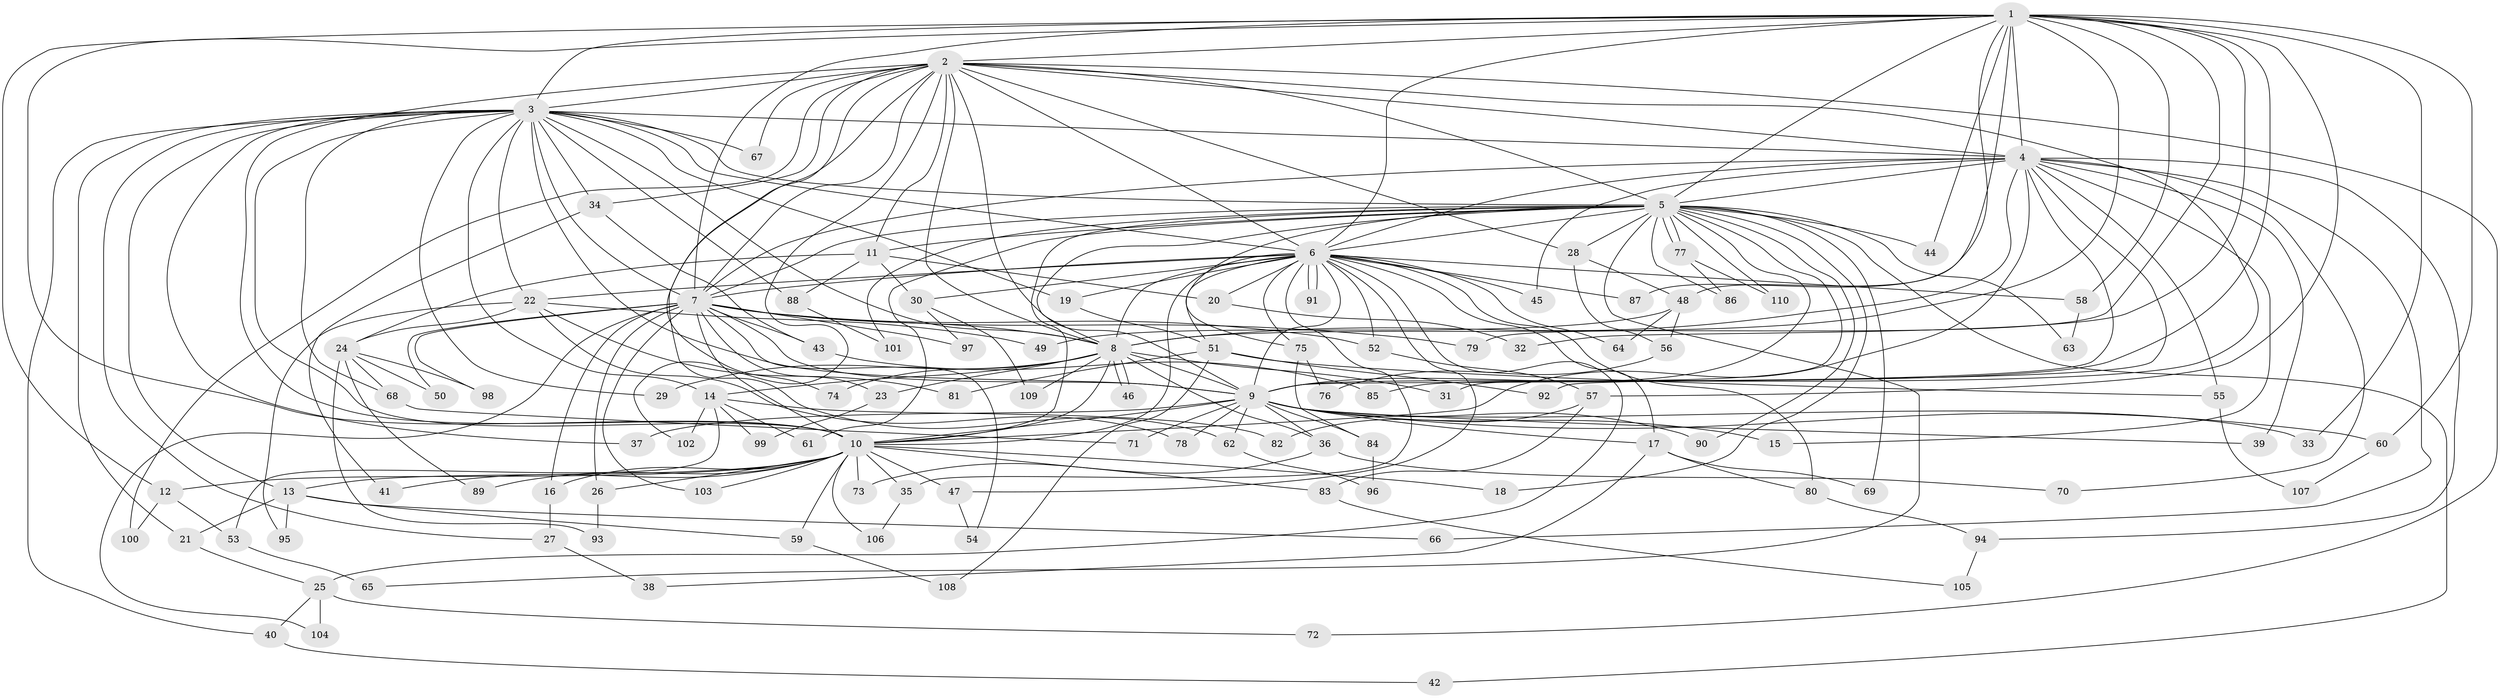 // coarse degree distribution, {18: 0.025974025974025976, 26: 0.025974025974025976, 15: 0.012987012987012988, 20: 0.025974025974025976, 19: 0.012987012987012988, 16: 0.012987012987012988, 5: 0.03896103896103896, 4: 0.09090909090909091, 6: 0.025974025974025976, 2: 0.45454545454545453, 3: 0.23376623376623376, 7: 0.025974025974025976, 1: 0.012987012987012988}
// Generated by graph-tools (version 1.1) at 2025/17/03/04/25 18:17:15]
// undirected, 110 vertices, 245 edges
graph export_dot {
graph [start="1"]
  node [color=gray90,style=filled];
  1;
  2;
  3;
  4;
  5;
  6;
  7;
  8;
  9;
  10;
  11;
  12;
  13;
  14;
  15;
  16;
  17;
  18;
  19;
  20;
  21;
  22;
  23;
  24;
  25;
  26;
  27;
  28;
  29;
  30;
  31;
  32;
  33;
  34;
  35;
  36;
  37;
  38;
  39;
  40;
  41;
  42;
  43;
  44;
  45;
  46;
  47;
  48;
  49;
  50;
  51;
  52;
  53;
  54;
  55;
  56;
  57;
  58;
  59;
  60;
  61;
  62;
  63;
  64;
  65;
  66;
  67;
  68;
  69;
  70;
  71;
  72;
  73;
  74;
  75;
  76;
  77;
  78;
  79;
  80;
  81;
  82;
  83;
  84;
  85;
  86;
  87;
  88;
  89;
  90;
  91;
  92;
  93;
  94;
  95;
  96;
  97;
  98;
  99;
  100;
  101;
  102;
  103;
  104;
  105;
  106;
  107;
  108;
  109;
  110;
  1 -- 2;
  1 -- 3;
  1 -- 4;
  1 -- 5;
  1 -- 6;
  1 -- 7;
  1 -- 8;
  1 -- 9;
  1 -- 10;
  1 -- 12;
  1 -- 32;
  1 -- 33;
  1 -- 44;
  1 -- 48;
  1 -- 57;
  1 -- 58;
  1 -- 60;
  1 -- 79;
  1 -- 87;
  2 -- 3;
  2 -- 4;
  2 -- 5;
  2 -- 6;
  2 -- 7;
  2 -- 8;
  2 -- 9;
  2 -- 10;
  2 -- 11;
  2 -- 28;
  2 -- 34;
  2 -- 62;
  2 -- 67;
  2 -- 72;
  2 -- 74;
  2 -- 85;
  2 -- 100;
  2 -- 102;
  3 -- 4;
  3 -- 5;
  3 -- 6;
  3 -- 7;
  3 -- 8;
  3 -- 9;
  3 -- 10;
  3 -- 13;
  3 -- 14;
  3 -- 19;
  3 -- 21;
  3 -- 22;
  3 -- 27;
  3 -- 29;
  3 -- 34;
  3 -- 37;
  3 -- 40;
  3 -- 67;
  3 -- 68;
  3 -- 88;
  4 -- 5;
  4 -- 6;
  4 -- 7;
  4 -- 8;
  4 -- 9;
  4 -- 10;
  4 -- 15;
  4 -- 39;
  4 -- 45;
  4 -- 55;
  4 -- 66;
  4 -- 70;
  4 -- 92;
  4 -- 94;
  5 -- 6;
  5 -- 7;
  5 -- 8;
  5 -- 9;
  5 -- 10;
  5 -- 11;
  5 -- 18;
  5 -- 28;
  5 -- 31;
  5 -- 42;
  5 -- 44;
  5 -- 61;
  5 -- 63;
  5 -- 65;
  5 -- 69;
  5 -- 75;
  5 -- 77;
  5 -- 77;
  5 -- 86;
  5 -- 90;
  5 -- 101;
  5 -- 110;
  6 -- 7;
  6 -- 8;
  6 -- 9;
  6 -- 10;
  6 -- 17;
  6 -- 19;
  6 -- 20;
  6 -- 22;
  6 -- 25;
  6 -- 30;
  6 -- 35;
  6 -- 45;
  6 -- 47;
  6 -- 51;
  6 -- 52;
  6 -- 58;
  6 -- 64;
  6 -- 75;
  6 -- 80;
  6 -- 87;
  6 -- 91;
  6 -- 91;
  7 -- 8;
  7 -- 9;
  7 -- 10;
  7 -- 16;
  7 -- 23;
  7 -- 26;
  7 -- 43;
  7 -- 50;
  7 -- 52;
  7 -- 54;
  7 -- 79;
  7 -- 97;
  7 -- 98;
  7 -- 103;
  7 -- 104;
  8 -- 9;
  8 -- 10;
  8 -- 14;
  8 -- 23;
  8 -- 29;
  8 -- 31;
  8 -- 36;
  8 -- 46;
  8 -- 46;
  8 -- 74;
  8 -- 109;
  9 -- 10;
  9 -- 15;
  9 -- 17;
  9 -- 33;
  9 -- 36;
  9 -- 37;
  9 -- 39;
  9 -- 60;
  9 -- 62;
  9 -- 71;
  9 -- 78;
  9 -- 84;
  9 -- 90;
  10 -- 12;
  10 -- 13;
  10 -- 16;
  10 -- 18;
  10 -- 26;
  10 -- 35;
  10 -- 41;
  10 -- 47;
  10 -- 59;
  10 -- 73;
  10 -- 83;
  10 -- 89;
  10 -- 103;
  10 -- 106;
  11 -- 20;
  11 -- 24;
  11 -- 30;
  11 -- 88;
  12 -- 53;
  12 -- 100;
  13 -- 21;
  13 -- 59;
  13 -- 66;
  13 -- 95;
  14 -- 53;
  14 -- 61;
  14 -- 82;
  14 -- 99;
  14 -- 102;
  16 -- 27;
  17 -- 38;
  17 -- 69;
  17 -- 80;
  19 -- 51;
  20 -- 32;
  21 -- 25;
  22 -- 24;
  22 -- 49;
  22 -- 78;
  22 -- 81;
  22 -- 95;
  23 -- 99;
  24 -- 50;
  24 -- 68;
  24 -- 89;
  24 -- 93;
  24 -- 98;
  25 -- 40;
  25 -- 72;
  25 -- 104;
  26 -- 93;
  27 -- 38;
  28 -- 48;
  28 -- 56;
  30 -- 97;
  30 -- 109;
  34 -- 41;
  34 -- 43;
  35 -- 106;
  36 -- 70;
  36 -- 73;
  40 -- 42;
  43 -- 85;
  47 -- 54;
  48 -- 49;
  48 -- 56;
  48 -- 64;
  51 -- 55;
  51 -- 81;
  51 -- 92;
  51 -- 108;
  52 -- 57;
  53 -- 65;
  55 -- 107;
  56 -- 76;
  57 -- 82;
  57 -- 83;
  58 -- 63;
  59 -- 108;
  60 -- 107;
  62 -- 96;
  68 -- 71;
  75 -- 76;
  75 -- 84;
  77 -- 86;
  77 -- 110;
  80 -- 94;
  83 -- 105;
  84 -- 96;
  88 -- 101;
  94 -- 105;
}
